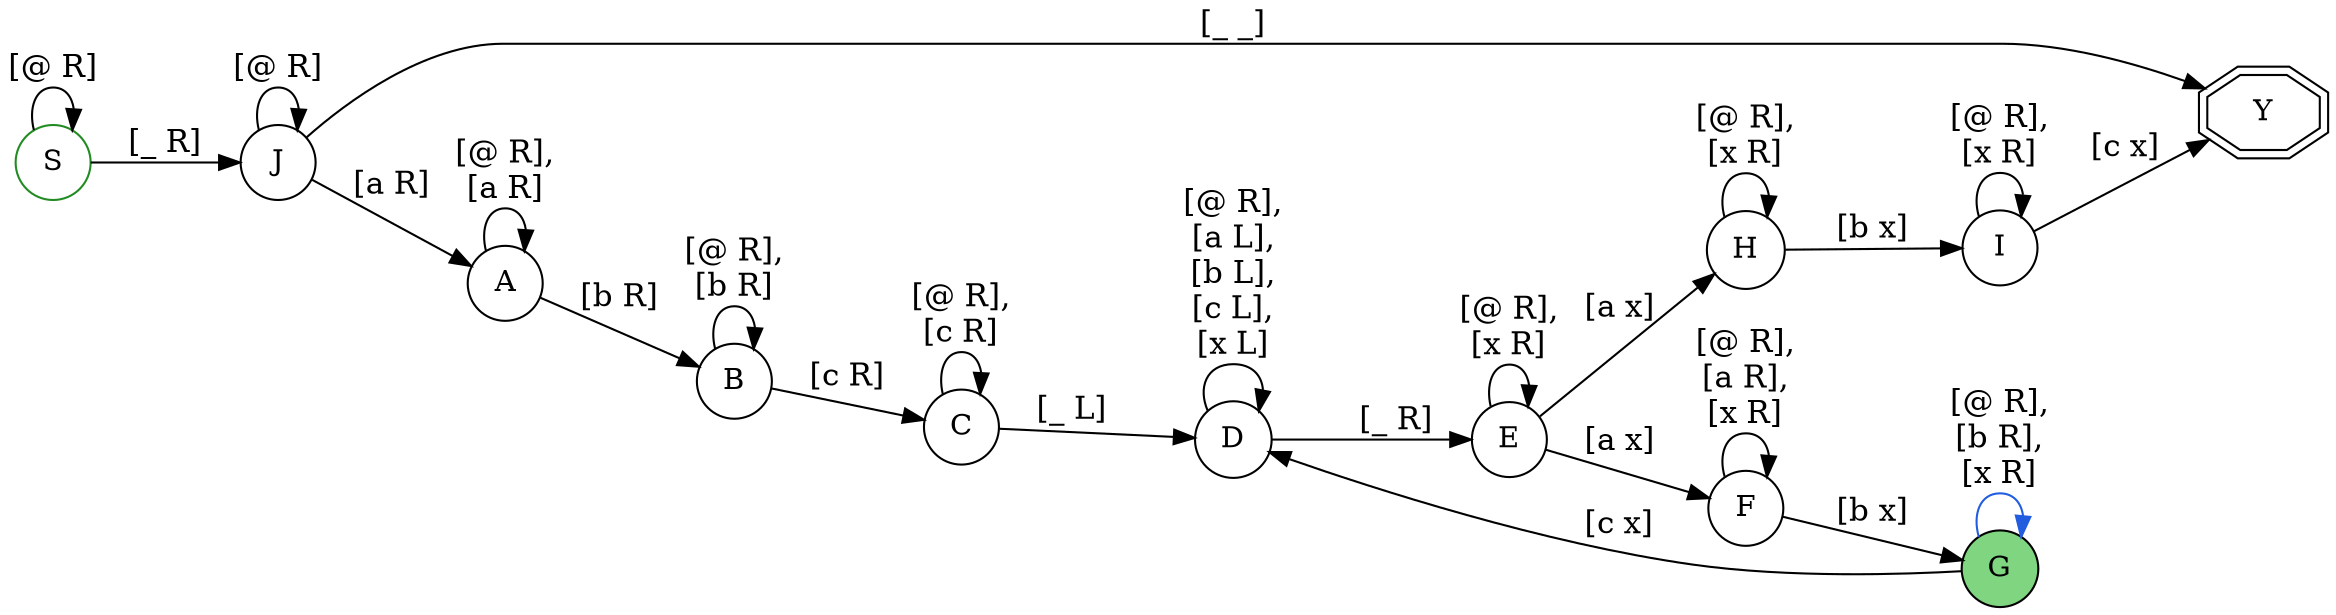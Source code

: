 digraph G {
    rankdir="LR";
    Y [color="black", shape="doubleoctagon", label="Y"];
    J [color="black", shape="circle", label="J"];
    I [color="black", shape="circle", label="I"];
    H [color="black", shape="circle", label="H"];
    G [color="black", shape="circle", style="filled", label="G", fillcolor="#00ab037F"];
    F [color="black", shape="circle", label="F"];
    E [color="black", shape="circle", label="E"];
    D [color="black", shape="circle", label="D"];
    C [color="black", shape="circle", label="C"];
    B [color="black", shape="circle", label="B"];
    A [color="black", shape="circle", label="A"];
    S [color="forestgreen", shape="circle", label="S"];
    S -> S [fontsize=15, label="[@ R]"];
    J -> J [fontsize=15, label="[@ R]"];
    S -> J [fontsize=15, label="[_ R]"];
    J -> Y [fontsize=15, label="[_ _]"];
    J -> A [fontsize=15, label="[a R]"];
    A -> A [fontsize=15, label="[@ R],\n[a R]"];
    A -> B [fontsize=15, label="[b R]"];
    B -> B [fontsize=15, label="[@ R],\n[b R]"];
    B -> C [fontsize=15, label="[c R]"];
    C -> C [fontsize=15, label="[@ R],\n[c R]"];
    C -> D [fontsize=15, label="[_ L]"];
    D -> D [fontsize=15, label="[@ R],\n[a L],\n[b L],\n[c L],\n[x L]"];
    D -> E [fontsize=15, label="[_ R]"];
    E -> E [fontsize=15, label="[@ R],\n[x R]"];
    E -> F [fontsize=15, label="[a x]"];
    E -> H [fontsize=15, label="[a x]"];
    F -> G [fontsize=15, label="[b x]"];
    F -> F [fontsize=15, label="[@ R],\n[a R],\n[x R]"];
    G -> G [fontsize=15, color="#215dde", label="[@ R],\n[b R],\n[x R]"];
    G -> D [fontsize=15, label="[c x]"];
    H -> H [fontsize=15, label="[@ R],\n[x R]"];
    H -> I [fontsize=15, label="[b x]"];
    I -> I [fontsize=15, label="[@ R],\n[x R]"];
    I -> Y [fontsize=15, label="[c x]"];
}
